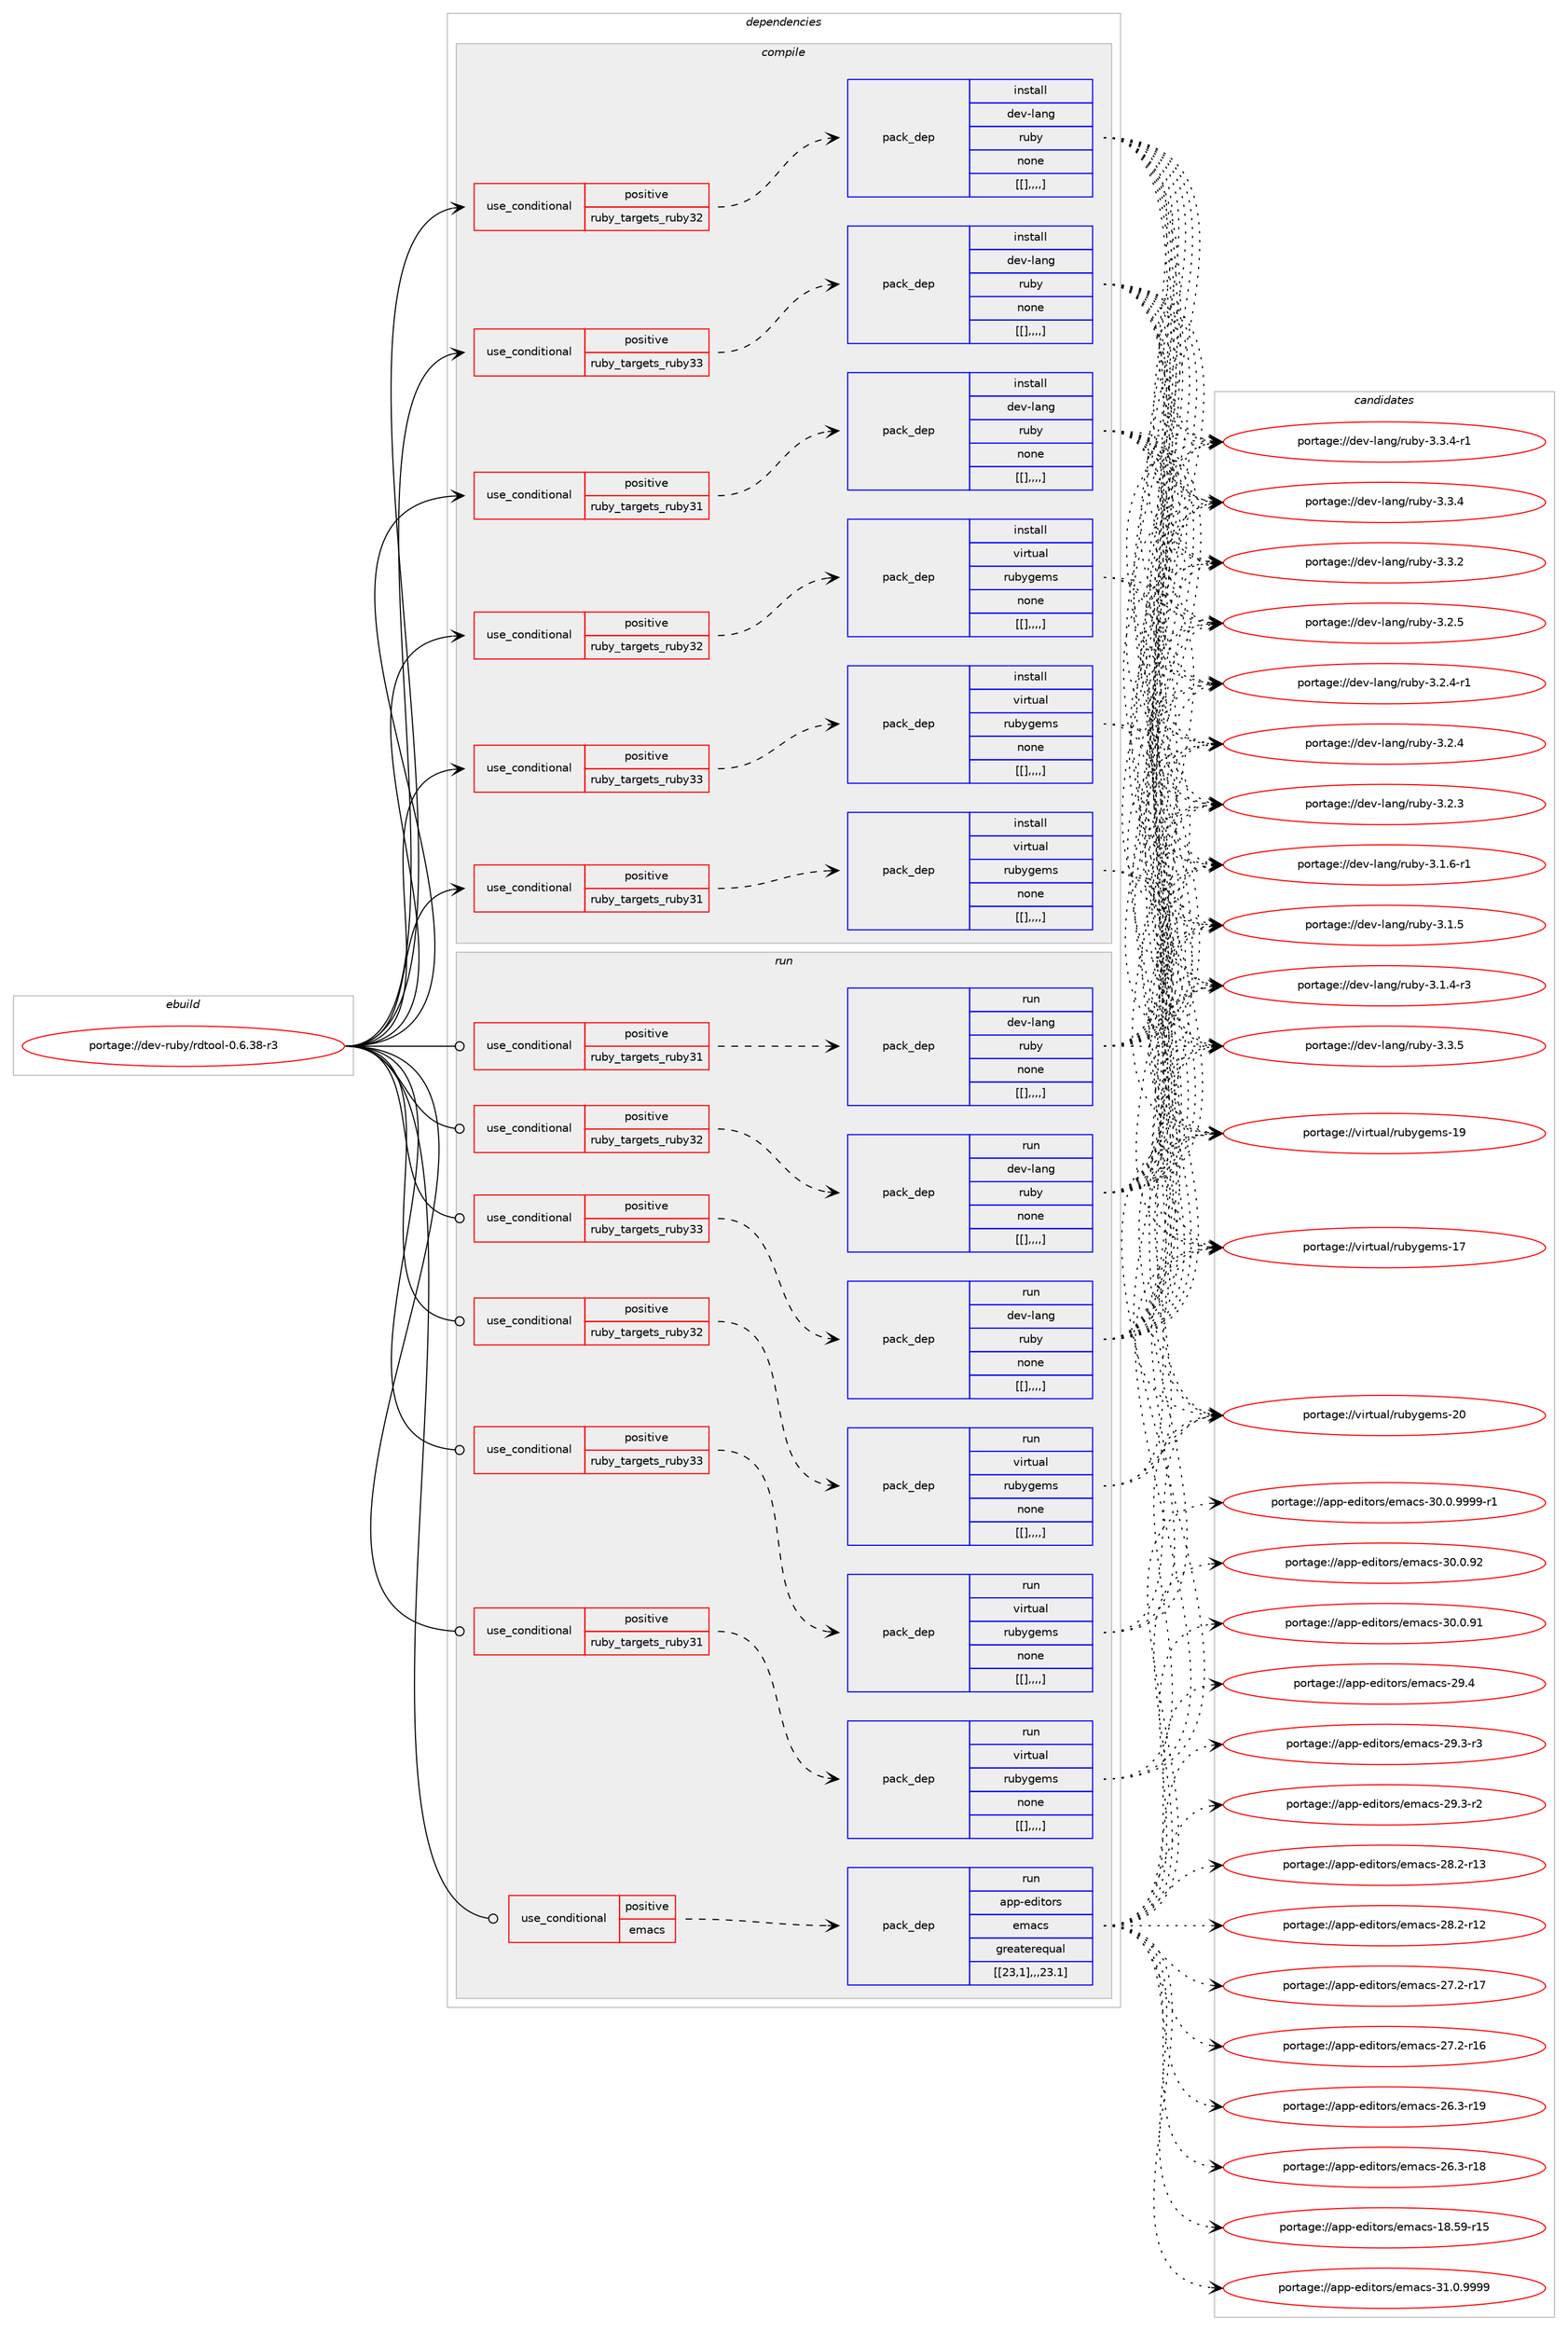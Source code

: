 digraph prolog {

# *************
# Graph options
# *************

newrank=true;
concentrate=true;
compound=true;
graph [rankdir=LR,fontname=Helvetica,fontsize=10,ranksep=1.5];#, ranksep=2.5, nodesep=0.2];
edge  [arrowhead=vee];
node  [fontname=Helvetica,fontsize=10];

# **********
# The ebuild
# **********

subgraph cluster_leftcol {
color=gray;
label=<<i>ebuild</i>>;
id [label="portage://dev-ruby/rdtool-0.6.38-r3", color=red, width=4, href="../dev-ruby/rdtool-0.6.38-r3.svg"];
}

# ****************
# The dependencies
# ****************

subgraph cluster_midcol {
color=gray;
label=<<i>dependencies</i>>;
subgraph cluster_compile {
fillcolor="#eeeeee";
style=filled;
label=<<i>compile</i>>;
subgraph cond58359 {
dependency208874 [label=<<TABLE BORDER="0" CELLBORDER="1" CELLSPACING="0" CELLPADDING="4"><TR><TD ROWSPAN="3" CELLPADDING="10">use_conditional</TD></TR><TR><TD>positive</TD></TR><TR><TD>ruby_targets_ruby31</TD></TR></TABLE>>, shape=none, color=red];
subgraph pack149067 {
dependency208890 [label=<<TABLE BORDER="0" CELLBORDER="1" CELLSPACING="0" CELLPADDING="4" WIDTH="220"><TR><TD ROWSPAN="6" CELLPADDING="30">pack_dep</TD></TR><TR><TD WIDTH="110">install</TD></TR><TR><TD>dev-lang</TD></TR><TR><TD>ruby</TD></TR><TR><TD>none</TD></TR><TR><TD>[[],,,,]</TD></TR></TABLE>>, shape=none, color=blue];
}
dependency208874:e -> dependency208890:w [weight=20,style="dashed",arrowhead="vee"];
}
id:e -> dependency208874:w [weight=20,style="solid",arrowhead="vee"];
subgraph cond58380 {
dependency209064 [label=<<TABLE BORDER="0" CELLBORDER="1" CELLSPACING="0" CELLPADDING="4"><TR><TD ROWSPAN="3" CELLPADDING="10">use_conditional</TD></TR><TR><TD>positive</TD></TR><TR><TD>ruby_targets_ruby31</TD></TR></TABLE>>, shape=none, color=red];
subgraph pack149184 {
dependency209091 [label=<<TABLE BORDER="0" CELLBORDER="1" CELLSPACING="0" CELLPADDING="4" WIDTH="220"><TR><TD ROWSPAN="6" CELLPADDING="30">pack_dep</TD></TR><TR><TD WIDTH="110">install</TD></TR><TR><TD>virtual</TD></TR><TR><TD>rubygems</TD></TR><TR><TD>none</TD></TR><TR><TD>[[],,,,]</TD></TR></TABLE>>, shape=none, color=blue];
}
dependency209064:e -> dependency209091:w [weight=20,style="dashed",arrowhead="vee"];
}
id:e -> dependency209064:w [weight=20,style="solid",arrowhead="vee"];
subgraph cond58462 {
dependency209125 [label=<<TABLE BORDER="0" CELLBORDER="1" CELLSPACING="0" CELLPADDING="4"><TR><TD ROWSPAN="3" CELLPADDING="10">use_conditional</TD></TR><TR><TD>positive</TD></TR><TR><TD>ruby_targets_ruby32</TD></TR></TABLE>>, shape=none, color=red];
subgraph pack149226 {
dependency209191 [label=<<TABLE BORDER="0" CELLBORDER="1" CELLSPACING="0" CELLPADDING="4" WIDTH="220"><TR><TD ROWSPAN="6" CELLPADDING="30">pack_dep</TD></TR><TR><TD WIDTH="110">install</TD></TR><TR><TD>dev-lang</TD></TR><TR><TD>ruby</TD></TR><TR><TD>none</TD></TR><TR><TD>[[],,,,]</TD></TR></TABLE>>, shape=none, color=blue];
}
dependency209125:e -> dependency209191:w [weight=20,style="dashed",arrowhead="vee"];
}
id:e -> dependency209125:w [weight=20,style="solid",arrowhead="vee"];
subgraph cond58498 {
dependency209227 [label=<<TABLE BORDER="0" CELLBORDER="1" CELLSPACING="0" CELLPADDING="4"><TR><TD ROWSPAN="3" CELLPADDING="10">use_conditional</TD></TR><TR><TD>positive</TD></TR><TR><TD>ruby_targets_ruby32</TD></TR></TABLE>>, shape=none, color=red];
subgraph pack149271 {
dependency209299 [label=<<TABLE BORDER="0" CELLBORDER="1" CELLSPACING="0" CELLPADDING="4" WIDTH="220"><TR><TD ROWSPAN="6" CELLPADDING="30">pack_dep</TD></TR><TR><TD WIDTH="110">install</TD></TR><TR><TD>virtual</TD></TR><TR><TD>rubygems</TD></TR><TR><TD>none</TD></TR><TR><TD>[[],,,,]</TD></TR></TABLE>>, shape=none, color=blue];
}
dependency209227:e -> dependency209299:w [weight=20,style="dashed",arrowhead="vee"];
}
id:e -> dependency209227:w [weight=20,style="solid",arrowhead="vee"];
subgraph cond58558 {
dependency209379 [label=<<TABLE BORDER="0" CELLBORDER="1" CELLSPACING="0" CELLPADDING="4"><TR><TD ROWSPAN="3" CELLPADDING="10">use_conditional</TD></TR><TR><TD>positive</TD></TR><TR><TD>ruby_targets_ruby33</TD></TR></TABLE>>, shape=none, color=red];
subgraph pack149351 {
dependency209384 [label=<<TABLE BORDER="0" CELLBORDER="1" CELLSPACING="0" CELLPADDING="4" WIDTH="220"><TR><TD ROWSPAN="6" CELLPADDING="30">pack_dep</TD></TR><TR><TD WIDTH="110">install</TD></TR><TR><TD>dev-lang</TD></TR><TR><TD>ruby</TD></TR><TR><TD>none</TD></TR><TR><TD>[[],,,,]</TD></TR></TABLE>>, shape=none, color=blue];
}
dependency209379:e -> dependency209384:w [weight=20,style="dashed",arrowhead="vee"];
}
id:e -> dependency209379:w [weight=20,style="solid",arrowhead="vee"];
subgraph cond58607 {
dependency209473 [label=<<TABLE BORDER="0" CELLBORDER="1" CELLSPACING="0" CELLPADDING="4"><TR><TD ROWSPAN="3" CELLPADDING="10">use_conditional</TD></TR><TR><TD>positive</TD></TR><TR><TD>ruby_targets_ruby33</TD></TR></TABLE>>, shape=none, color=red];
subgraph pack149409 {
dependency209495 [label=<<TABLE BORDER="0" CELLBORDER="1" CELLSPACING="0" CELLPADDING="4" WIDTH="220"><TR><TD ROWSPAN="6" CELLPADDING="30">pack_dep</TD></TR><TR><TD WIDTH="110">install</TD></TR><TR><TD>virtual</TD></TR><TR><TD>rubygems</TD></TR><TR><TD>none</TD></TR><TR><TD>[[],,,,]</TD></TR></TABLE>>, shape=none, color=blue];
}
dependency209473:e -> dependency209495:w [weight=20,style="dashed",arrowhead="vee"];
}
id:e -> dependency209473:w [weight=20,style="solid",arrowhead="vee"];
}
subgraph cluster_compileandrun {
fillcolor="#eeeeee";
style=filled;
label=<<i>compile and run</i>>;
}
subgraph cluster_run {
fillcolor="#eeeeee";
style=filled;
label=<<i>run</i>>;
subgraph cond58651 {
dependency209529 [label=<<TABLE BORDER="0" CELLBORDER="1" CELLSPACING="0" CELLPADDING="4"><TR><TD ROWSPAN="3" CELLPADDING="10">use_conditional</TD></TR><TR><TD>positive</TD></TR><TR><TD>emacs</TD></TR></TABLE>>, shape=none, color=red];
subgraph pack149429 {
dependency209537 [label=<<TABLE BORDER="0" CELLBORDER="1" CELLSPACING="0" CELLPADDING="4" WIDTH="220"><TR><TD ROWSPAN="6" CELLPADDING="30">pack_dep</TD></TR><TR><TD WIDTH="110">run</TD></TR><TR><TD>app-editors</TD></TR><TR><TD>emacs</TD></TR><TR><TD>greaterequal</TD></TR><TR><TD>[[23,1],,,23.1]</TD></TR></TABLE>>, shape=none, color=blue];
}
dependency209529:e -> dependency209537:w [weight=20,style="dashed",arrowhead="vee"];
}
id:e -> dependency209529:w [weight=20,style="solid",arrowhead="odot"];
subgraph cond58669 {
dependency209583 [label=<<TABLE BORDER="0" CELLBORDER="1" CELLSPACING="0" CELLPADDING="4"><TR><TD ROWSPAN="3" CELLPADDING="10">use_conditional</TD></TR><TR><TD>positive</TD></TR><TR><TD>ruby_targets_ruby31</TD></TR></TABLE>>, shape=none, color=red];
subgraph pack149459 {
dependency209596 [label=<<TABLE BORDER="0" CELLBORDER="1" CELLSPACING="0" CELLPADDING="4" WIDTH="220"><TR><TD ROWSPAN="6" CELLPADDING="30">pack_dep</TD></TR><TR><TD WIDTH="110">run</TD></TR><TR><TD>dev-lang</TD></TR><TR><TD>ruby</TD></TR><TR><TD>none</TD></TR><TR><TD>[[],,,,]</TD></TR></TABLE>>, shape=none, color=blue];
}
dependency209583:e -> dependency209596:w [weight=20,style="dashed",arrowhead="vee"];
}
id:e -> dependency209583:w [weight=20,style="solid",arrowhead="odot"];
subgraph cond58727 {
dependency209706 [label=<<TABLE BORDER="0" CELLBORDER="1" CELLSPACING="0" CELLPADDING="4"><TR><TD ROWSPAN="3" CELLPADDING="10">use_conditional</TD></TR><TR><TD>positive</TD></TR><TR><TD>ruby_targets_ruby31</TD></TR></TABLE>>, shape=none, color=red];
subgraph pack149535 {
dependency209784 [label=<<TABLE BORDER="0" CELLBORDER="1" CELLSPACING="0" CELLPADDING="4" WIDTH="220"><TR><TD ROWSPAN="6" CELLPADDING="30">pack_dep</TD></TR><TR><TD WIDTH="110">run</TD></TR><TR><TD>virtual</TD></TR><TR><TD>rubygems</TD></TR><TR><TD>none</TD></TR><TR><TD>[[],,,,]</TD></TR></TABLE>>, shape=none, color=blue];
}
dependency209706:e -> dependency209784:w [weight=20,style="dashed",arrowhead="vee"];
}
id:e -> dependency209706:w [weight=20,style="solid",arrowhead="odot"];
subgraph cond58783 {
dependency209802 [label=<<TABLE BORDER="0" CELLBORDER="1" CELLSPACING="0" CELLPADDING="4"><TR><TD ROWSPAN="3" CELLPADDING="10">use_conditional</TD></TR><TR><TD>positive</TD></TR><TR><TD>ruby_targets_ruby32</TD></TR></TABLE>>, shape=none, color=red];
subgraph pack149575 {
dependency209807 [label=<<TABLE BORDER="0" CELLBORDER="1" CELLSPACING="0" CELLPADDING="4" WIDTH="220"><TR><TD ROWSPAN="6" CELLPADDING="30">pack_dep</TD></TR><TR><TD WIDTH="110">run</TD></TR><TR><TD>dev-lang</TD></TR><TR><TD>ruby</TD></TR><TR><TD>none</TD></TR><TR><TD>[[],,,,]</TD></TR></TABLE>>, shape=none, color=blue];
}
dependency209802:e -> dependency209807:w [weight=20,style="dashed",arrowhead="vee"];
}
id:e -> dependency209802:w [weight=20,style="solid",arrowhead="odot"];
subgraph cond58788 {
dependency209834 [label=<<TABLE BORDER="0" CELLBORDER="1" CELLSPACING="0" CELLPADDING="4"><TR><TD ROWSPAN="3" CELLPADDING="10">use_conditional</TD></TR><TR><TD>positive</TD></TR><TR><TD>ruby_targets_ruby32</TD></TR></TABLE>>, shape=none, color=red];
subgraph pack149616 {
dependency209944 [label=<<TABLE BORDER="0" CELLBORDER="1" CELLSPACING="0" CELLPADDING="4" WIDTH="220"><TR><TD ROWSPAN="6" CELLPADDING="30">pack_dep</TD></TR><TR><TD WIDTH="110">run</TD></TR><TR><TD>virtual</TD></TR><TR><TD>rubygems</TD></TR><TR><TD>none</TD></TR><TR><TD>[[],,,,]</TD></TR></TABLE>>, shape=none, color=blue];
}
dependency209834:e -> dependency209944:w [weight=20,style="dashed",arrowhead="vee"];
}
id:e -> dependency209834:w [weight=20,style="solid",arrowhead="odot"];
subgraph cond58860 {
dependency209968 [label=<<TABLE BORDER="0" CELLBORDER="1" CELLSPACING="0" CELLPADDING="4"><TR><TD ROWSPAN="3" CELLPADDING="10">use_conditional</TD></TR><TR><TD>positive</TD></TR><TR><TD>ruby_targets_ruby33</TD></TR></TABLE>>, shape=none, color=red];
subgraph pack149658 {
dependency209970 [label=<<TABLE BORDER="0" CELLBORDER="1" CELLSPACING="0" CELLPADDING="4" WIDTH="220"><TR><TD ROWSPAN="6" CELLPADDING="30">pack_dep</TD></TR><TR><TD WIDTH="110">run</TD></TR><TR><TD>dev-lang</TD></TR><TR><TD>ruby</TD></TR><TR><TD>none</TD></TR><TR><TD>[[],,,,]</TD></TR></TABLE>>, shape=none, color=blue];
}
dependency209968:e -> dependency209970:w [weight=20,style="dashed",arrowhead="vee"];
}
id:e -> dependency209968:w [weight=20,style="solid",arrowhead="odot"];
subgraph cond58863 {
dependency209986 [label=<<TABLE BORDER="0" CELLBORDER="1" CELLSPACING="0" CELLPADDING="4"><TR><TD ROWSPAN="3" CELLPADDING="10">use_conditional</TD></TR><TR><TD>positive</TD></TR><TR><TD>ruby_targets_ruby33</TD></TR></TABLE>>, shape=none, color=red];
subgraph pack149669 {
dependency210008 [label=<<TABLE BORDER="0" CELLBORDER="1" CELLSPACING="0" CELLPADDING="4" WIDTH="220"><TR><TD ROWSPAN="6" CELLPADDING="30">pack_dep</TD></TR><TR><TD WIDTH="110">run</TD></TR><TR><TD>virtual</TD></TR><TR><TD>rubygems</TD></TR><TR><TD>none</TD></TR><TR><TD>[[],,,,]</TD></TR></TABLE>>, shape=none, color=blue];
}
dependency209986:e -> dependency210008:w [weight=20,style="dashed",arrowhead="vee"];
}
id:e -> dependency209986:w [weight=20,style="solid",arrowhead="odot"];
}
}

# **************
# The candidates
# **************

subgraph cluster_choices {
rank=same;
color=gray;
label=<<i>candidates</i>>;

subgraph choice149202 {
color=black;
nodesep=1;
choice10010111845108971101034711411798121455146514653 [label="portage://dev-lang/ruby-3.3.5", color=red, width=4,href="../dev-lang/ruby-3.3.5.svg"];
choice100101118451089711010347114117981214551465146524511449 [label="portage://dev-lang/ruby-3.3.4-r1", color=red, width=4,href="../dev-lang/ruby-3.3.4-r1.svg"];
choice10010111845108971101034711411798121455146514652 [label="portage://dev-lang/ruby-3.3.4", color=red, width=4,href="../dev-lang/ruby-3.3.4.svg"];
choice10010111845108971101034711411798121455146514650 [label="portage://dev-lang/ruby-3.3.2", color=red, width=4,href="../dev-lang/ruby-3.3.2.svg"];
choice10010111845108971101034711411798121455146504653 [label="portage://dev-lang/ruby-3.2.5", color=red, width=4,href="../dev-lang/ruby-3.2.5.svg"];
choice100101118451089711010347114117981214551465046524511449 [label="portage://dev-lang/ruby-3.2.4-r1", color=red, width=4,href="../dev-lang/ruby-3.2.4-r1.svg"];
choice10010111845108971101034711411798121455146504652 [label="portage://dev-lang/ruby-3.2.4", color=red, width=4,href="../dev-lang/ruby-3.2.4.svg"];
choice10010111845108971101034711411798121455146504651 [label="portage://dev-lang/ruby-3.2.3", color=red, width=4,href="../dev-lang/ruby-3.2.3.svg"];
choice100101118451089711010347114117981214551464946544511449 [label="portage://dev-lang/ruby-3.1.6-r1", color=red, width=4,href="../dev-lang/ruby-3.1.6-r1.svg"];
choice10010111845108971101034711411798121455146494653 [label="portage://dev-lang/ruby-3.1.5", color=red, width=4,href="../dev-lang/ruby-3.1.5.svg"];
choice100101118451089711010347114117981214551464946524511451 [label="portage://dev-lang/ruby-3.1.4-r3", color=red, width=4,href="../dev-lang/ruby-3.1.4-r3.svg"];
dependency208890:e -> choice10010111845108971101034711411798121455146514653:w [style=dotted,weight="100"];
dependency208890:e -> choice100101118451089711010347114117981214551465146524511449:w [style=dotted,weight="100"];
dependency208890:e -> choice10010111845108971101034711411798121455146514652:w [style=dotted,weight="100"];
dependency208890:e -> choice10010111845108971101034711411798121455146514650:w [style=dotted,weight="100"];
dependency208890:e -> choice10010111845108971101034711411798121455146504653:w [style=dotted,weight="100"];
dependency208890:e -> choice100101118451089711010347114117981214551465046524511449:w [style=dotted,weight="100"];
dependency208890:e -> choice10010111845108971101034711411798121455146504652:w [style=dotted,weight="100"];
dependency208890:e -> choice10010111845108971101034711411798121455146504651:w [style=dotted,weight="100"];
dependency208890:e -> choice100101118451089711010347114117981214551464946544511449:w [style=dotted,weight="100"];
dependency208890:e -> choice10010111845108971101034711411798121455146494653:w [style=dotted,weight="100"];
dependency208890:e -> choice100101118451089711010347114117981214551464946524511451:w [style=dotted,weight="100"];
}
subgraph choice149207 {
color=black;
nodesep=1;
choice118105114116117971084711411798121103101109115455048 [label="portage://virtual/rubygems-20", color=red, width=4,href="../virtual/rubygems-20.svg"];
choice118105114116117971084711411798121103101109115454957 [label="portage://virtual/rubygems-19", color=red, width=4,href="../virtual/rubygems-19.svg"];
choice118105114116117971084711411798121103101109115454955 [label="portage://virtual/rubygems-17", color=red, width=4,href="../virtual/rubygems-17.svg"];
dependency209091:e -> choice118105114116117971084711411798121103101109115455048:w [style=dotted,weight="100"];
dependency209091:e -> choice118105114116117971084711411798121103101109115454957:w [style=dotted,weight="100"];
dependency209091:e -> choice118105114116117971084711411798121103101109115454955:w [style=dotted,weight="100"];
}
subgraph choice149208 {
color=black;
nodesep=1;
choice10010111845108971101034711411798121455146514653 [label="portage://dev-lang/ruby-3.3.5", color=red, width=4,href="../dev-lang/ruby-3.3.5.svg"];
choice100101118451089711010347114117981214551465146524511449 [label="portage://dev-lang/ruby-3.3.4-r1", color=red, width=4,href="../dev-lang/ruby-3.3.4-r1.svg"];
choice10010111845108971101034711411798121455146514652 [label="portage://dev-lang/ruby-3.3.4", color=red, width=4,href="../dev-lang/ruby-3.3.4.svg"];
choice10010111845108971101034711411798121455146514650 [label="portage://dev-lang/ruby-3.3.2", color=red, width=4,href="../dev-lang/ruby-3.3.2.svg"];
choice10010111845108971101034711411798121455146504653 [label="portage://dev-lang/ruby-3.2.5", color=red, width=4,href="../dev-lang/ruby-3.2.5.svg"];
choice100101118451089711010347114117981214551465046524511449 [label="portage://dev-lang/ruby-3.2.4-r1", color=red, width=4,href="../dev-lang/ruby-3.2.4-r1.svg"];
choice10010111845108971101034711411798121455146504652 [label="portage://dev-lang/ruby-3.2.4", color=red, width=4,href="../dev-lang/ruby-3.2.4.svg"];
choice10010111845108971101034711411798121455146504651 [label="portage://dev-lang/ruby-3.2.3", color=red, width=4,href="../dev-lang/ruby-3.2.3.svg"];
choice100101118451089711010347114117981214551464946544511449 [label="portage://dev-lang/ruby-3.1.6-r1", color=red, width=4,href="../dev-lang/ruby-3.1.6-r1.svg"];
choice10010111845108971101034711411798121455146494653 [label="portage://dev-lang/ruby-3.1.5", color=red, width=4,href="../dev-lang/ruby-3.1.5.svg"];
choice100101118451089711010347114117981214551464946524511451 [label="portage://dev-lang/ruby-3.1.4-r3", color=red, width=4,href="../dev-lang/ruby-3.1.4-r3.svg"];
dependency209191:e -> choice10010111845108971101034711411798121455146514653:w [style=dotted,weight="100"];
dependency209191:e -> choice100101118451089711010347114117981214551465146524511449:w [style=dotted,weight="100"];
dependency209191:e -> choice10010111845108971101034711411798121455146514652:w [style=dotted,weight="100"];
dependency209191:e -> choice10010111845108971101034711411798121455146514650:w [style=dotted,weight="100"];
dependency209191:e -> choice10010111845108971101034711411798121455146504653:w [style=dotted,weight="100"];
dependency209191:e -> choice100101118451089711010347114117981214551465046524511449:w [style=dotted,weight="100"];
dependency209191:e -> choice10010111845108971101034711411798121455146504652:w [style=dotted,weight="100"];
dependency209191:e -> choice10010111845108971101034711411798121455146504651:w [style=dotted,weight="100"];
dependency209191:e -> choice100101118451089711010347114117981214551464946544511449:w [style=dotted,weight="100"];
dependency209191:e -> choice10010111845108971101034711411798121455146494653:w [style=dotted,weight="100"];
dependency209191:e -> choice100101118451089711010347114117981214551464946524511451:w [style=dotted,weight="100"];
}
subgraph choice149211 {
color=black;
nodesep=1;
choice118105114116117971084711411798121103101109115455048 [label="portage://virtual/rubygems-20", color=red, width=4,href="../virtual/rubygems-20.svg"];
choice118105114116117971084711411798121103101109115454957 [label="portage://virtual/rubygems-19", color=red, width=4,href="../virtual/rubygems-19.svg"];
choice118105114116117971084711411798121103101109115454955 [label="portage://virtual/rubygems-17", color=red, width=4,href="../virtual/rubygems-17.svg"];
dependency209299:e -> choice118105114116117971084711411798121103101109115455048:w [style=dotted,weight="100"];
dependency209299:e -> choice118105114116117971084711411798121103101109115454957:w [style=dotted,weight="100"];
dependency209299:e -> choice118105114116117971084711411798121103101109115454955:w [style=dotted,weight="100"];
}
subgraph choice149216 {
color=black;
nodesep=1;
choice10010111845108971101034711411798121455146514653 [label="portage://dev-lang/ruby-3.3.5", color=red, width=4,href="../dev-lang/ruby-3.3.5.svg"];
choice100101118451089711010347114117981214551465146524511449 [label="portage://dev-lang/ruby-3.3.4-r1", color=red, width=4,href="../dev-lang/ruby-3.3.4-r1.svg"];
choice10010111845108971101034711411798121455146514652 [label="portage://dev-lang/ruby-3.3.4", color=red, width=4,href="../dev-lang/ruby-3.3.4.svg"];
choice10010111845108971101034711411798121455146514650 [label="portage://dev-lang/ruby-3.3.2", color=red, width=4,href="../dev-lang/ruby-3.3.2.svg"];
choice10010111845108971101034711411798121455146504653 [label="portage://dev-lang/ruby-3.2.5", color=red, width=4,href="../dev-lang/ruby-3.2.5.svg"];
choice100101118451089711010347114117981214551465046524511449 [label="portage://dev-lang/ruby-3.2.4-r1", color=red, width=4,href="../dev-lang/ruby-3.2.4-r1.svg"];
choice10010111845108971101034711411798121455146504652 [label="portage://dev-lang/ruby-3.2.4", color=red, width=4,href="../dev-lang/ruby-3.2.4.svg"];
choice10010111845108971101034711411798121455146504651 [label="portage://dev-lang/ruby-3.2.3", color=red, width=4,href="../dev-lang/ruby-3.2.3.svg"];
choice100101118451089711010347114117981214551464946544511449 [label="portage://dev-lang/ruby-3.1.6-r1", color=red, width=4,href="../dev-lang/ruby-3.1.6-r1.svg"];
choice10010111845108971101034711411798121455146494653 [label="portage://dev-lang/ruby-3.1.5", color=red, width=4,href="../dev-lang/ruby-3.1.5.svg"];
choice100101118451089711010347114117981214551464946524511451 [label="portage://dev-lang/ruby-3.1.4-r3", color=red, width=4,href="../dev-lang/ruby-3.1.4-r3.svg"];
dependency209384:e -> choice10010111845108971101034711411798121455146514653:w [style=dotted,weight="100"];
dependency209384:e -> choice100101118451089711010347114117981214551465146524511449:w [style=dotted,weight="100"];
dependency209384:e -> choice10010111845108971101034711411798121455146514652:w [style=dotted,weight="100"];
dependency209384:e -> choice10010111845108971101034711411798121455146514650:w [style=dotted,weight="100"];
dependency209384:e -> choice10010111845108971101034711411798121455146504653:w [style=dotted,weight="100"];
dependency209384:e -> choice100101118451089711010347114117981214551465046524511449:w [style=dotted,weight="100"];
dependency209384:e -> choice10010111845108971101034711411798121455146504652:w [style=dotted,weight="100"];
dependency209384:e -> choice10010111845108971101034711411798121455146504651:w [style=dotted,weight="100"];
dependency209384:e -> choice100101118451089711010347114117981214551464946544511449:w [style=dotted,weight="100"];
dependency209384:e -> choice10010111845108971101034711411798121455146494653:w [style=dotted,weight="100"];
dependency209384:e -> choice100101118451089711010347114117981214551464946524511451:w [style=dotted,weight="100"];
}
subgraph choice149223 {
color=black;
nodesep=1;
choice118105114116117971084711411798121103101109115455048 [label="portage://virtual/rubygems-20", color=red, width=4,href="../virtual/rubygems-20.svg"];
choice118105114116117971084711411798121103101109115454957 [label="portage://virtual/rubygems-19", color=red, width=4,href="../virtual/rubygems-19.svg"];
choice118105114116117971084711411798121103101109115454955 [label="portage://virtual/rubygems-17", color=red, width=4,href="../virtual/rubygems-17.svg"];
dependency209495:e -> choice118105114116117971084711411798121103101109115455048:w [style=dotted,weight="100"];
dependency209495:e -> choice118105114116117971084711411798121103101109115454957:w [style=dotted,weight="100"];
dependency209495:e -> choice118105114116117971084711411798121103101109115454955:w [style=dotted,weight="100"];
}
subgraph choice149225 {
color=black;
nodesep=1;
choice971121124510110010511611111411547101109979911545514946484657575757 [label="portage://app-editors/emacs-31.0.9999", color=red, width=4,href="../app-editors/emacs-31.0.9999.svg"];
choice9711211245101100105116111114115471011099799115455148464846575757574511449 [label="portage://app-editors/emacs-30.0.9999-r1", color=red, width=4,href="../app-editors/emacs-30.0.9999-r1.svg"];
choice97112112451011001051161111141154710110997991154551484648465750 [label="portage://app-editors/emacs-30.0.92", color=red, width=4,href="../app-editors/emacs-30.0.92.svg"];
choice97112112451011001051161111141154710110997991154551484648465749 [label="portage://app-editors/emacs-30.0.91", color=red, width=4,href="../app-editors/emacs-30.0.91.svg"];
choice97112112451011001051161111141154710110997991154550574652 [label="portage://app-editors/emacs-29.4", color=red, width=4,href="../app-editors/emacs-29.4.svg"];
choice971121124510110010511611111411547101109979911545505746514511451 [label="portage://app-editors/emacs-29.3-r3", color=red, width=4,href="../app-editors/emacs-29.3-r3.svg"];
choice971121124510110010511611111411547101109979911545505746514511450 [label="portage://app-editors/emacs-29.3-r2", color=red, width=4,href="../app-editors/emacs-29.3-r2.svg"];
choice97112112451011001051161111141154710110997991154550564650451144951 [label="portage://app-editors/emacs-28.2-r13", color=red, width=4,href="../app-editors/emacs-28.2-r13.svg"];
choice97112112451011001051161111141154710110997991154550564650451144950 [label="portage://app-editors/emacs-28.2-r12", color=red, width=4,href="../app-editors/emacs-28.2-r12.svg"];
choice97112112451011001051161111141154710110997991154550554650451144955 [label="portage://app-editors/emacs-27.2-r17", color=red, width=4,href="../app-editors/emacs-27.2-r17.svg"];
choice97112112451011001051161111141154710110997991154550554650451144954 [label="portage://app-editors/emacs-27.2-r16", color=red, width=4,href="../app-editors/emacs-27.2-r16.svg"];
choice97112112451011001051161111141154710110997991154550544651451144957 [label="portage://app-editors/emacs-26.3-r19", color=red, width=4,href="../app-editors/emacs-26.3-r19.svg"];
choice97112112451011001051161111141154710110997991154550544651451144956 [label="portage://app-editors/emacs-26.3-r18", color=red, width=4,href="../app-editors/emacs-26.3-r18.svg"];
choice9711211245101100105116111114115471011099799115454956465357451144953 [label="portage://app-editors/emacs-18.59-r15", color=red, width=4,href="../app-editors/emacs-18.59-r15.svg"];
dependency209537:e -> choice971121124510110010511611111411547101109979911545514946484657575757:w [style=dotted,weight="100"];
dependency209537:e -> choice9711211245101100105116111114115471011099799115455148464846575757574511449:w [style=dotted,weight="100"];
dependency209537:e -> choice97112112451011001051161111141154710110997991154551484648465750:w [style=dotted,weight="100"];
dependency209537:e -> choice97112112451011001051161111141154710110997991154551484648465749:w [style=dotted,weight="100"];
dependency209537:e -> choice97112112451011001051161111141154710110997991154550574652:w [style=dotted,weight="100"];
dependency209537:e -> choice971121124510110010511611111411547101109979911545505746514511451:w [style=dotted,weight="100"];
dependency209537:e -> choice971121124510110010511611111411547101109979911545505746514511450:w [style=dotted,weight="100"];
dependency209537:e -> choice97112112451011001051161111141154710110997991154550564650451144951:w [style=dotted,weight="100"];
dependency209537:e -> choice97112112451011001051161111141154710110997991154550564650451144950:w [style=dotted,weight="100"];
dependency209537:e -> choice97112112451011001051161111141154710110997991154550554650451144955:w [style=dotted,weight="100"];
dependency209537:e -> choice97112112451011001051161111141154710110997991154550554650451144954:w [style=dotted,weight="100"];
dependency209537:e -> choice97112112451011001051161111141154710110997991154550544651451144957:w [style=dotted,weight="100"];
dependency209537:e -> choice97112112451011001051161111141154710110997991154550544651451144956:w [style=dotted,weight="100"];
dependency209537:e -> choice9711211245101100105116111114115471011099799115454956465357451144953:w [style=dotted,weight="100"];
}
subgraph choice149236 {
color=black;
nodesep=1;
choice10010111845108971101034711411798121455146514653 [label="portage://dev-lang/ruby-3.3.5", color=red, width=4,href="../dev-lang/ruby-3.3.5.svg"];
choice100101118451089711010347114117981214551465146524511449 [label="portage://dev-lang/ruby-3.3.4-r1", color=red, width=4,href="../dev-lang/ruby-3.3.4-r1.svg"];
choice10010111845108971101034711411798121455146514652 [label="portage://dev-lang/ruby-3.3.4", color=red, width=4,href="../dev-lang/ruby-3.3.4.svg"];
choice10010111845108971101034711411798121455146514650 [label="portage://dev-lang/ruby-3.3.2", color=red, width=4,href="../dev-lang/ruby-3.3.2.svg"];
choice10010111845108971101034711411798121455146504653 [label="portage://dev-lang/ruby-3.2.5", color=red, width=4,href="../dev-lang/ruby-3.2.5.svg"];
choice100101118451089711010347114117981214551465046524511449 [label="portage://dev-lang/ruby-3.2.4-r1", color=red, width=4,href="../dev-lang/ruby-3.2.4-r1.svg"];
choice10010111845108971101034711411798121455146504652 [label="portage://dev-lang/ruby-3.2.4", color=red, width=4,href="../dev-lang/ruby-3.2.4.svg"];
choice10010111845108971101034711411798121455146504651 [label="portage://dev-lang/ruby-3.2.3", color=red, width=4,href="../dev-lang/ruby-3.2.3.svg"];
choice100101118451089711010347114117981214551464946544511449 [label="portage://dev-lang/ruby-3.1.6-r1", color=red, width=4,href="../dev-lang/ruby-3.1.6-r1.svg"];
choice10010111845108971101034711411798121455146494653 [label="portage://dev-lang/ruby-3.1.5", color=red, width=4,href="../dev-lang/ruby-3.1.5.svg"];
choice100101118451089711010347114117981214551464946524511451 [label="portage://dev-lang/ruby-3.1.4-r3", color=red, width=4,href="../dev-lang/ruby-3.1.4-r3.svg"];
dependency209596:e -> choice10010111845108971101034711411798121455146514653:w [style=dotted,weight="100"];
dependency209596:e -> choice100101118451089711010347114117981214551465146524511449:w [style=dotted,weight="100"];
dependency209596:e -> choice10010111845108971101034711411798121455146514652:w [style=dotted,weight="100"];
dependency209596:e -> choice10010111845108971101034711411798121455146514650:w [style=dotted,weight="100"];
dependency209596:e -> choice10010111845108971101034711411798121455146504653:w [style=dotted,weight="100"];
dependency209596:e -> choice100101118451089711010347114117981214551465046524511449:w [style=dotted,weight="100"];
dependency209596:e -> choice10010111845108971101034711411798121455146504652:w [style=dotted,weight="100"];
dependency209596:e -> choice10010111845108971101034711411798121455146504651:w [style=dotted,weight="100"];
dependency209596:e -> choice100101118451089711010347114117981214551464946544511449:w [style=dotted,weight="100"];
dependency209596:e -> choice10010111845108971101034711411798121455146494653:w [style=dotted,weight="100"];
dependency209596:e -> choice100101118451089711010347114117981214551464946524511451:w [style=dotted,weight="100"];
}
subgraph choice149244 {
color=black;
nodesep=1;
choice118105114116117971084711411798121103101109115455048 [label="portage://virtual/rubygems-20", color=red, width=4,href="../virtual/rubygems-20.svg"];
choice118105114116117971084711411798121103101109115454957 [label="portage://virtual/rubygems-19", color=red, width=4,href="../virtual/rubygems-19.svg"];
choice118105114116117971084711411798121103101109115454955 [label="portage://virtual/rubygems-17", color=red, width=4,href="../virtual/rubygems-17.svg"];
dependency209784:e -> choice118105114116117971084711411798121103101109115455048:w [style=dotted,weight="100"];
dependency209784:e -> choice118105114116117971084711411798121103101109115454957:w [style=dotted,weight="100"];
dependency209784:e -> choice118105114116117971084711411798121103101109115454955:w [style=dotted,weight="100"];
}
subgraph choice149247 {
color=black;
nodesep=1;
choice10010111845108971101034711411798121455146514653 [label="portage://dev-lang/ruby-3.3.5", color=red, width=4,href="../dev-lang/ruby-3.3.5.svg"];
choice100101118451089711010347114117981214551465146524511449 [label="portage://dev-lang/ruby-3.3.4-r1", color=red, width=4,href="../dev-lang/ruby-3.3.4-r1.svg"];
choice10010111845108971101034711411798121455146514652 [label="portage://dev-lang/ruby-3.3.4", color=red, width=4,href="../dev-lang/ruby-3.3.4.svg"];
choice10010111845108971101034711411798121455146514650 [label="portage://dev-lang/ruby-3.3.2", color=red, width=4,href="../dev-lang/ruby-3.3.2.svg"];
choice10010111845108971101034711411798121455146504653 [label="portage://dev-lang/ruby-3.2.5", color=red, width=4,href="../dev-lang/ruby-3.2.5.svg"];
choice100101118451089711010347114117981214551465046524511449 [label="portage://dev-lang/ruby-3.2.4-r1", color=red, width=4,href="../dev-lang/ruby-3.2.4-r1.svg"];
choice10010111845108971101034711411798121455146504652 [label="portage://dev-lang/ruby-3.2.4", color=red, width=4,href="../dev-lang/ruby-3.2.4.svg"];
choice10010111845108971101034711411798121455146504651 [label="portage://dev-lang/ruby-3.2.3", color=red, width=4,href="../dev-lang/ruby-3.2.3.svg"];
choice100101118451089711010347114117981214551464946544511449 [label="portage://dev-lang/ruby-3.1.6-r1", color=red, width=4,href="../dev-lang/ruby-3.1.6-r1.svg"];
choice10010111845108971101034711411798121455146494653 [label="portage://dev-lang/ruby-3.1.5", color=red, width=4,href="../dev-lang/ruby-3.1.5.svg"];
choice100101118451089711010347114117981214551464946524511451 [label="portage://dev-lang/ruby-3.1.4-r3", color=red, width=4,href="../dev-lang/ruby-3.1.4-r3.svg"];
dependency209807:e -> choice10010111845108971101034711411798121455146514653:w [style=dotted,weight="100"];
dependency209807:e -> choice100101118451089711010347114117981214551465146524511449:w [style=dotted,weight="100"];
dependency209807:e -> choice10010111845108971101034711411798121455146514652:w [style=dotted,weight="100"];
dependency209807:e -> choice10010111845108971101034711411798121455146514650:w [style=dotted,weight="100"];
dependency209807:e -> choice10010111845108971101034711411798121455146504653:w [style=dotted,weight="100"];
dependency209807:e -> choice100101118451089711010347114117981214551465046524511449:w [style=dotted,weight="100"];
dependency209807:e -> choice10010111845108971101034711411798121455146504652:w [style=dotted,weight="100"];
dependency209807:e -> choice10010111845108971101034711411798121455146504651:w [style=dotted,weight="100"];
dependency209807:e -> choice100101118451089711010347114117981214551464946544511449:w [style=dotted,weight="100"];
dependency209807:e -> choice10010111845108971101034711411798121455146494653:w [style=dotted,weight="100"];
dependency209807:e -> choice100101118451089711010347114117981214551464946524511451:w [style=dotted,weight="100"];
}
subgraph choice149250 {
color=black;
nodesep=1;
choice118105114116117971084711411798121103101109115455048 [label="portage://virtual/rubygems-20", color=red, width=4,href="../virtual/rubygems-20.svg"];
choice118105114116117971084711411798121103101109115454957 [label="portage://virtual/rubygems-19", color=red, width=4,href="../virtual/rubygems-19.svg"];
choice118105114116117971084711411798121103101109115454955 [label="portage://virtual/rubygems-17", color=red, width=4,href="../virtual/rubygems-17.svg"];
dependency209944:e -> choice118105114116117971084711411798121103101109115455048:w [style=dotted,weight="100"];
dependency209944:e -> choice118105114116117971084711411798121103101109115454957:w [style=dotted,weight="100"];
dependency209944:e -> choice118105114116117971084711411798121103101109115454955:w [style=dotted,weight="100"];
}
subgraph choice149254 {
color=black;
nodesep=1;
choice10010111845108971101034711411798121455146514653 [label="portage://dev-lang/ruby-3.3.5", color=red, width=4,href="../dev-lang/ruby-3.3.5.svg"];
choice100101118451089711010347114117981214551465146524511449 [label="portage://dev-lang/ruby-3.3.4-r1", color=red, width=4,href="../dev-lang/ruby-3.3.4-r1.svg"];
choice10010111845108971101034711411798121455146514652 [label="portage://dev-lang/ruby-3.3.4", color=red, width=4,href="../dev-lang/ruby-3.3.4.svg"];
choice10010111845108971101034711411798121455146514650 [label="portage://dev-lang/ruby-3.3.2", color=red, width=4,href="../dev-lang/ruby-3.3.2.svg"];
choice10010111845108971101034711411798121455146504653 [label="portage://dev-lang/ruby-3.2.5", color=red, width=4,href="../dev-lang/ruby-3.2.5.svg"];
choice100101118451089711010347114117981214551465046524511449 [label="portage://dev-lang/ruby-3.2.4-r1", color=red, width=4,href="../dev-lang/ruby-3.2.4-r1.svg"];
choice10010111845108971101034711411798121455146504652 [label="portage://dev-lang/ruby-3.2.4", color=red, width=4,href="../dev-lang/ruby-3.2.4.svg"];
choice10010111845108971101034711411798121455146504651 [label="portage://dev-lang/ruby-3.2.3", color=red, width=4,href="../dev-lang/ruby-3.2.3.svg"];
choice100101118451089711010347114117981214551464946544511449 [label="portage://dev-lang/ruby-3.1.6-r1", color=red, width=4,href="../dev-lang/ruby-3.1.6-r1.svg"];
choice10010111845108971101034711411798121455146494653 [label="portage://dev-lang/ruby-3.1.5", color=red, width=4,href="../dev-lang/ruby-3.1.5.svg"];
choice100101118451089711010347114117981214551464946524511451 [label="portage://dev-lang/ruby-3.1.4-r3", color=red, width=4,href="../dev-lang/ruby-3.1.4-r3.svg"];
dependency209970:e -> choice10010111845108971101034711411798121455146514653:w [style=dotted,weight="100"];
dependency209970:e -> choice100101118451089711010347114117981214551465146524511449:w [style=dotted,weight="100"];
dependency209970:e -> choice10010111845108971101034711411798121455146514652:w [style=dotted,weight="100"];
dependency209970:e -> choice10010111845108971101034711411798121455146514650:w [style=dotted,weight="100"];
dependency209970:e -> choice10010111845108971101034711411798121455146504653:w [style=dotted,weight="100"];
dependency209970:e -> choice100101118451089711010347114117981214551465046524511449:w [style=dotted,weight="100"];
dependency209970:e -> choice10010111845108971101034711411798121455146504652:w [style=dotted,weight="100"];
dependency209970:e -> choice10010111845108971101034711411798121455146504651:w [style=dotted,weight="100"];
dependency209970:e -> choice100101118451089711010347114117981214551464946544511449:w [style=dotted,weight="100"];
dependency209970:e -> choice10010111845108971101034711411798121455146494653:w [style=dotted,weight="100"];
dependency209970:e -> choice100101118451089711010347114117981214551464946524511451:w [style=dotted,weight="100"];
}
subgraph choice149263 {
color=black;
nodesep=1;
choice118105114116117971084711411798121103101109115455048 [label="portage://virtual/rubygems-20", color=red, width=4,href="../virtual/rubygems-20.svg"];
choice118105114116117971084711411798121103101109115454957 [label="portage://virtual/rubygems-19", color=red, width=4,href="../virtual/rubygems-19.svg"];
choice118105114116117971084711411798121103101109115454955 [label="portage://virtual/rubygems-17", color=red, width=4,href="../virtual/rubygems-17.svg"];
dependency210008:e -> choice118105114116117971084711411798121103101109115455048:w [style=dotted,weight="100"];
dependency210008:e -> choice118105114116117971084711411798121103101109115454957:w [style=dotted,weight="100"];
dependency210008:e -> choice118105114116117971084711411798121103101109115454955:w [style=dotted,weight="100"];
}
}

}
